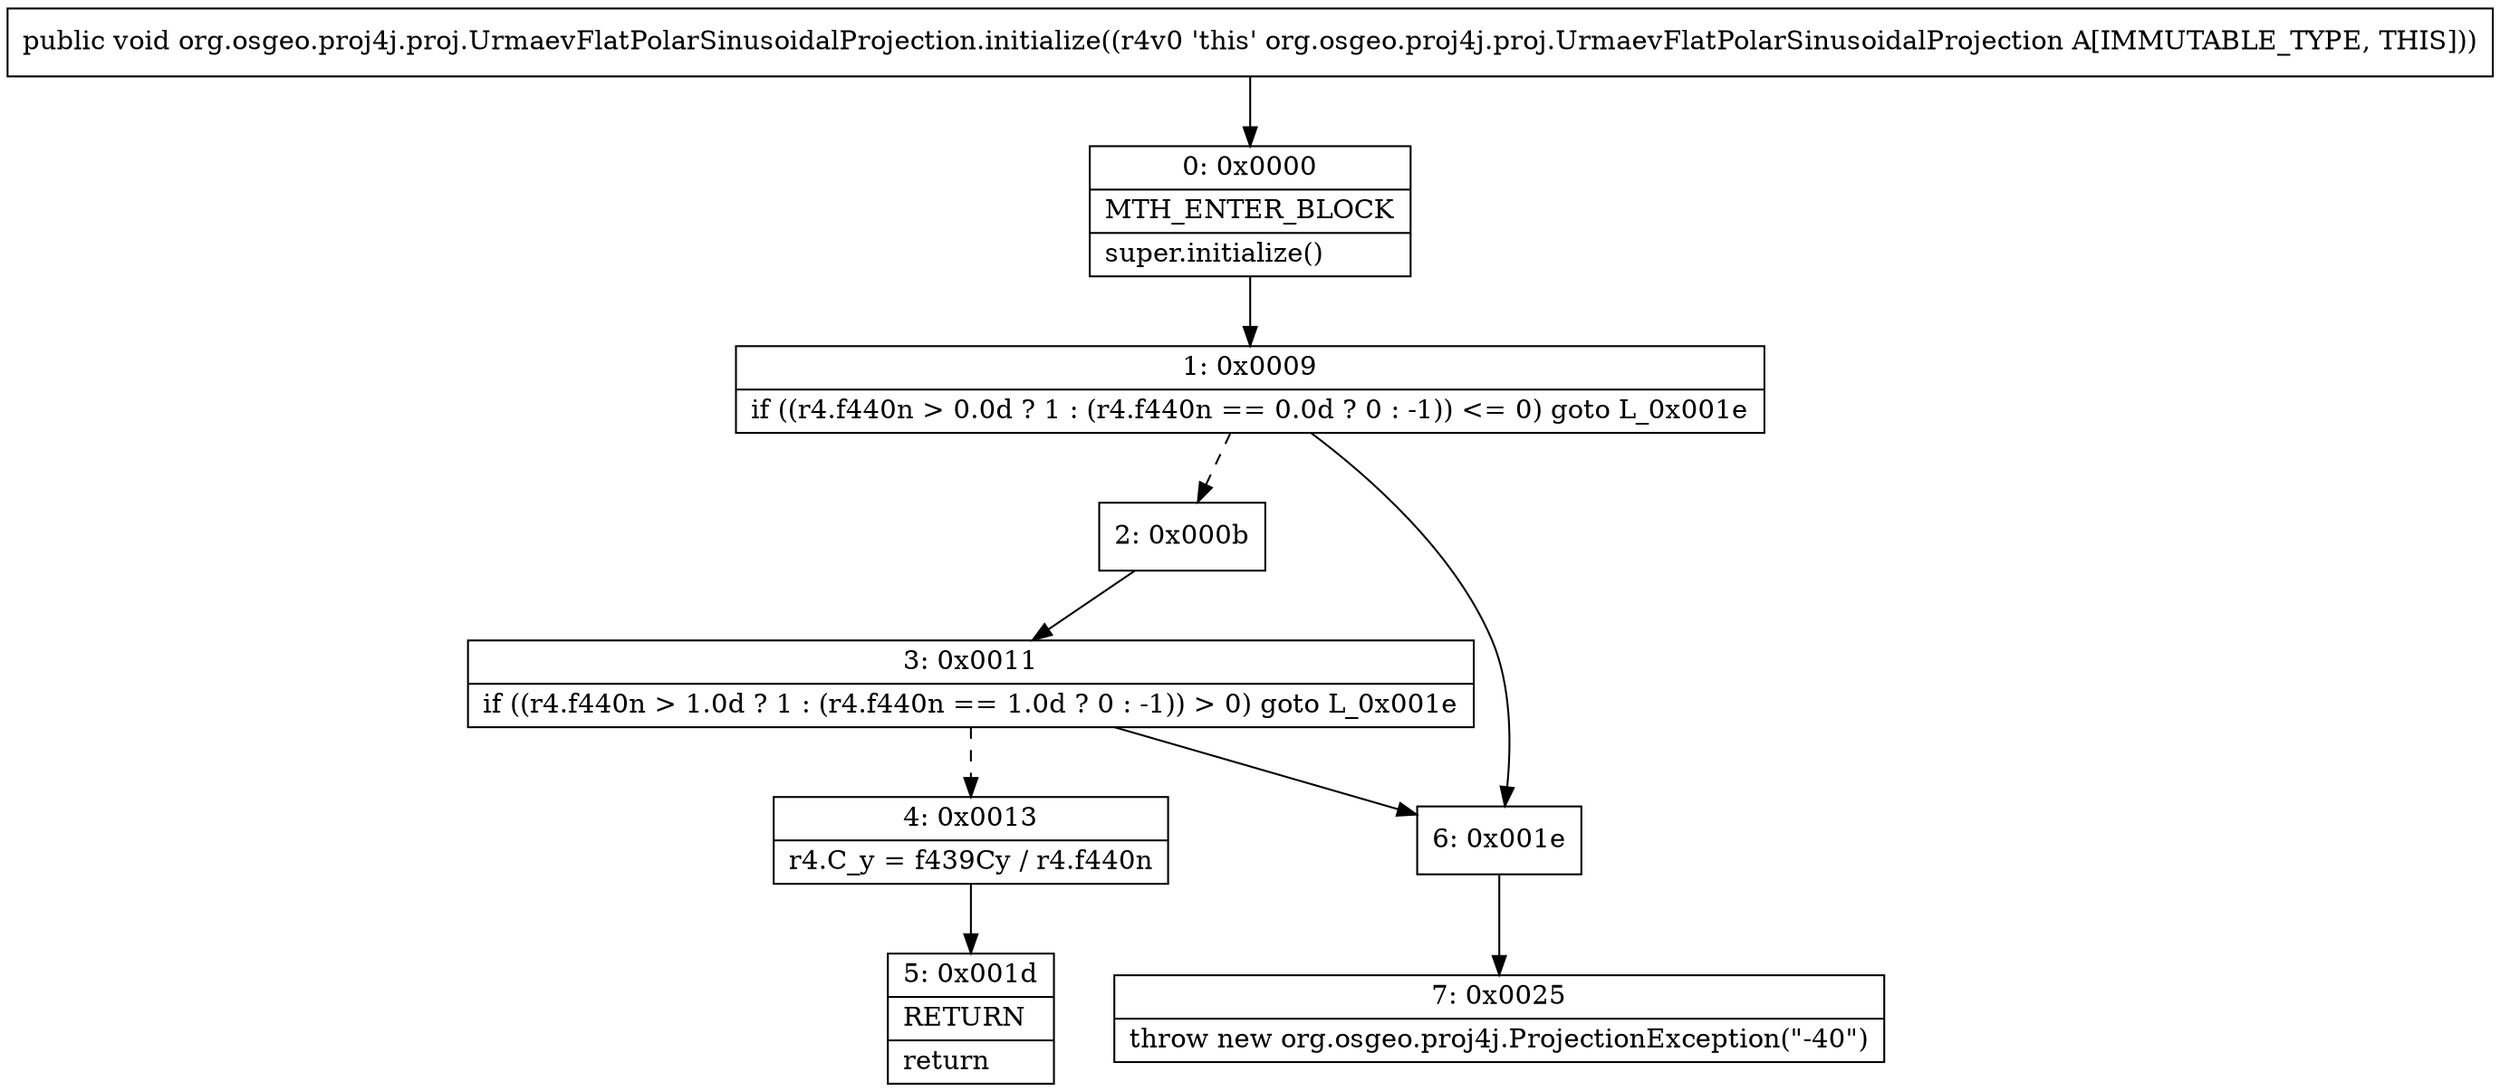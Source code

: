digraph "CFG fororg.osgeo.proj4j.proj.UrmaevFlatPolarSinusoidalProjection.initialize()V" {
Node_0 [shape=record,label="{0\:\ 0x0000|MTH_ENTER_BLOCK\l|super.initialize()\l}"];
Node_1 [shape=record,label="{1\:\ 0x0009|if ((r4.f440n \> 0.0d ? 1 : (r4.f440n == 0.0d ? 0 : \-1)) \<= 0) goto L_0x001e\l}"];
Node_2 [shape=record,label="{2\:\ 0x000b}"];
Node_3 [shape=record,label="{3\:\ 0x0011|if ((r4.f440n \> 1.0d ? 1 : (r4.f440n == 1.0d ? 0 : \-1)) \> 0) goto L_0x001e\l}"];
Node_4 [shape=record,label="{4\:\ 0x0013|r4.C_y = f439Cy \/ r4.f440n\l}"];
Node_5 [shape=record,label="{5\:\ 0x001d|RETURN\l|return\l}"];
Node_6 [shape=record,label="{6\:\ 0x001e}"];
Node_7 [shape=record,label="{7\:\ 0x0025|throw new org.osgeo.proj4j.ProjectionException(\"\-40\")\l}"];
MethodNode[shape=record,label="{public void org.osgeo.proj4j.proj.UrmaevFlatPolarSinusoidalProjection.initialize((r4v0 'this' org.osgeo.proj4j.proj.UrmaevFlatPolarSinusoidalProjection A[IMMUTABLE_TYPE, THIS])) }"];
MethodNode -> Node_0;
Node_0 -> Node_1;
Node_1 -> Node_2[style=dashed];
Node_1 -> Node_6;
Node_2 -> Node_3;
Node_3 -> Node_4[style=dashed];
Node_3 -> Node_6;
Node_4 -> Node_5;
Node_6 -> Node_7;
}

